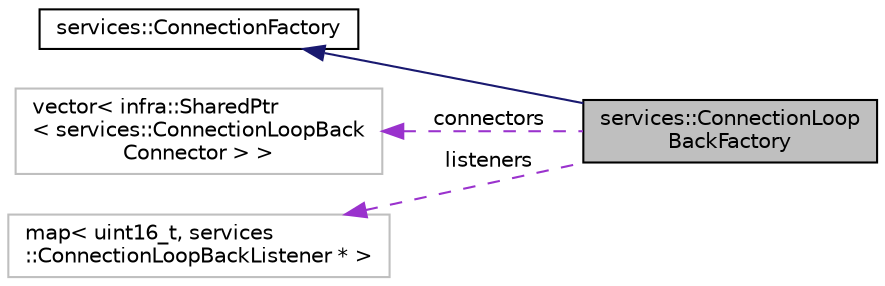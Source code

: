 digraph "services::ConnectionLoopBackFactory"
{
 // INTERACTIVE_SVG=YES
  edge [fontname="Helvetica",fontsize="10",labelfontname="Helvetica",labelfontsize="10"];
  node [fontname="Helvetica",fontsize="10",shape=record];
  rankdir="LR";
  Node2 [label="services::ConnectionLoop\lBackFactory",height=0.2,width=0.4,color="black", fillcolor="grey75", style="filled", fontcolor="black"];
  Node3 -> Node2 [dir="back",color="midnightblue",fontsize="10",style="solid",fontname="Helvetica"];
  Node3 [label="services::ConnectionFactory",height=0.2,width=0.4,color="black", fillcolor="white", style="filled",URL="$db/db4/classservices_1_1_connection_factory.html"];
  Node4 -> Node2 [dir="back",color="darkorchid3",fontsize="10",style="dashed",label=" connectors" ,fontname="Helvetica"];
  Node4 [label="vector\< infra::SharedPtr\l\< services::ConnectionLoopBack\lConnector \> \>",height=0.2,width=0.4,color="grey75", fillcolor="white", style="filled"];
  Node5 -> Node2 [dir="back",color="darkorchid3",fontsize="10",style="dashed",label=" listeners" ,fontname="Helvetica"];
  Node5 [label="map\< uint16_t, services\l::ConnectionLoopBackListener * \>",height=0.2,width=0.4,color="grey75", fillcolor="white", style="filled"];
}
